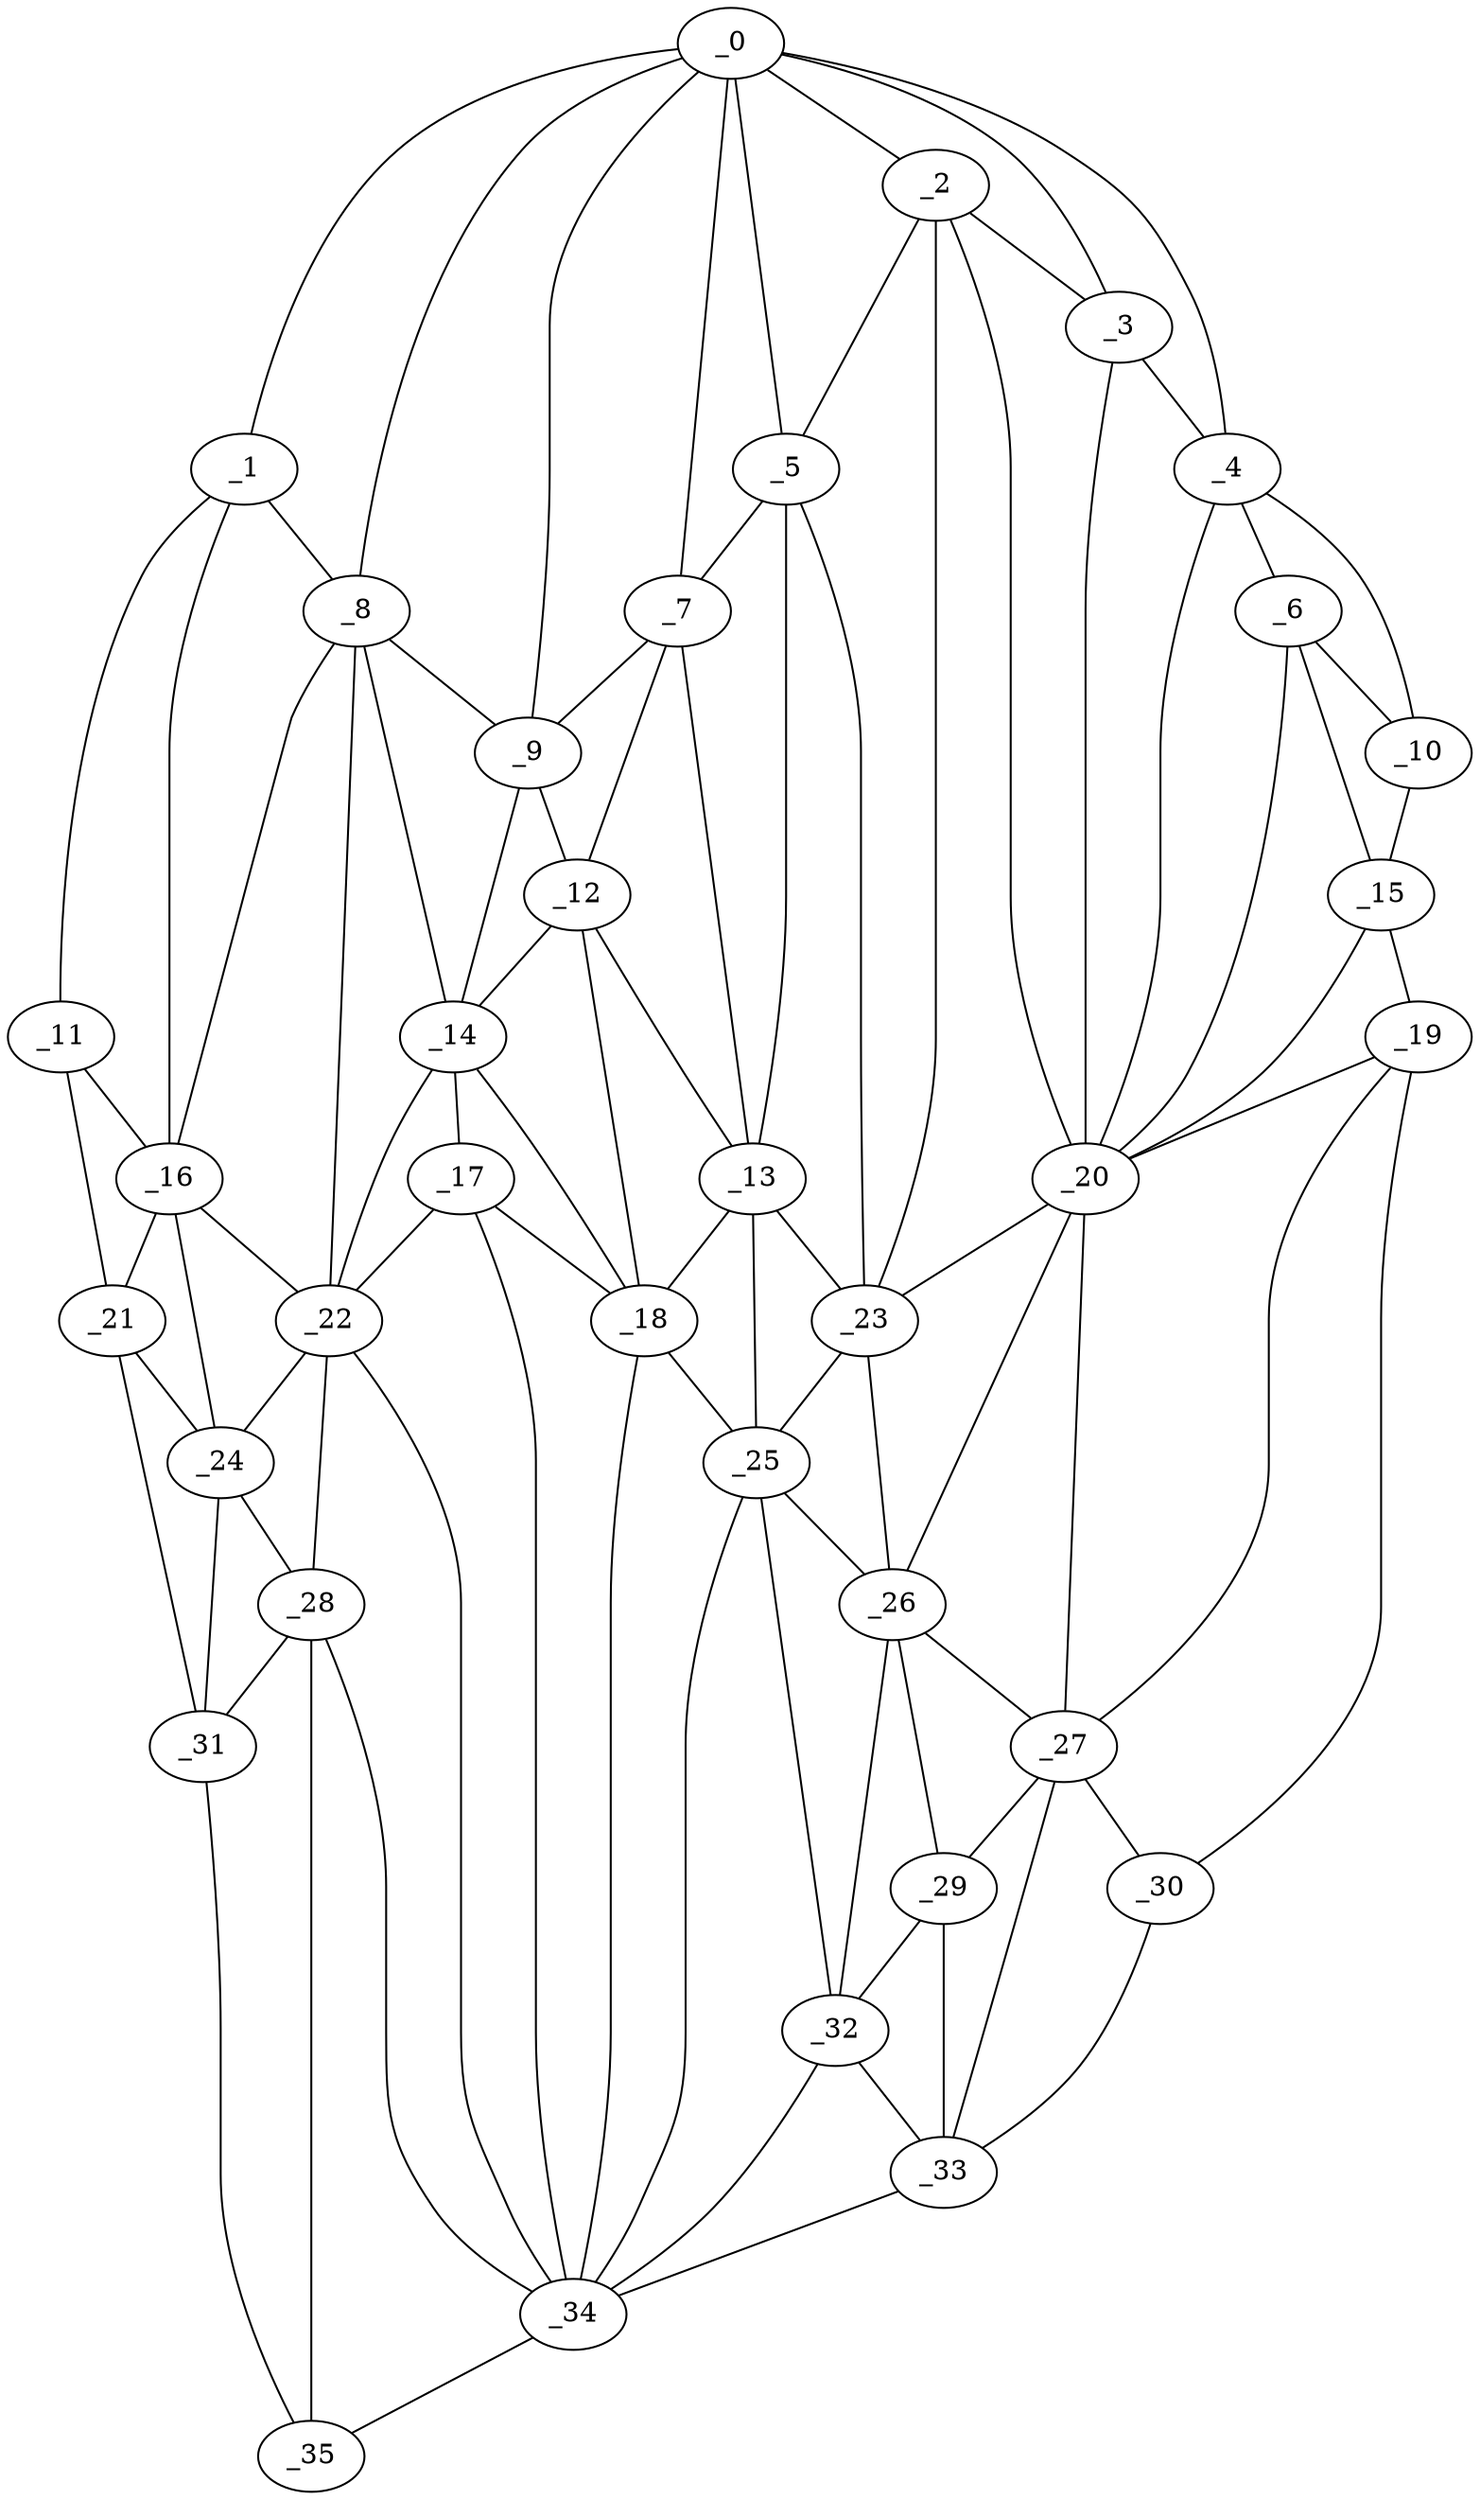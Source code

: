 graph "obj62__120.gxl" {
	_0	 [x=38,
		y=59];
	_1	 [x=39,
		y=8];
	_0 -- _1	 [valence=1];
	_2	 [x=39,
		y=87];
	_0 -- _2	 [valence=2];
	_3	 [x=39,
		y=94];
	_0 -- _3	 [valence=2];
	_4	 [x=39,
		y=104];
	_0 -- _4	 [valence=1];
	_5	 [x=42,
		y=78];
	_0 -- _5	 [valence=2];
	_7	 [x=44,
		y=72];
	_0 -- _7	 [valence=1];
	_8	 [x=45,
		y=50];
	_0 -- _8	 [valence=2];
	_9	 [x=45,
		y=60];
	_0 -- _9	 [valence=2];
	_1 -- _8	 [valence=1];
	_11	 [x=48,
		y=3];
	_1 -- _11	 [valence=1];
	_16	 [x=58,
		y=12];
	_1 -- _16	 [valence=2];
	_2 -- _3	 [valence=1];
	_2 -- _5	 [valence=1];
	_20	 [x=64,
		y=105];
	_2 -- _20	 [valence=1];
	_23	 [x=72,
		y=94];
	_2 -- _23	 [valence=2];
	_3 -- _4	 [valence=1];
	_3 -- _20	 [valence=2];
	_6	 [x=42,
		y=109];
	_4 -- _6	 [valence=2];
	_10	 [x=47,
		y=124];
	_4 -- _10	 [valence=1];
	_4 -- _20	 [valence=2];
	_5 -- _7	 [valence=2];
	_13	 [x=53,
		y=69];
	_5 -- _13	 [valence=2];
	_5 -- _23	 [valence=2];
	_6 -- _10	 [valence=2];
	_15	 [x=54,
		y=124];
	_6 -- _15	 [valence=2];
	_6 -- _20	 [valence=2];
	_7 -- _9	 [valence=2];
	_12	 [x=52,
		y=62];
	_7 -- _12	 [valence=2];
	_7 -- _13	 [valence=2];
	_8 -- _9	 [valence=2];
	_14	 [x=54,
		y=53];
	_8 -- _14	 [valence=2];
	_8 -- _16	 [valence=1];
	_22	 [x=71,
		y=37];
	_8 -- _22	 [valence=2];
	_9 -- _12	 [valence=2];
	_9 -- _14	 [valence=1];
	_10 -- _15	 [valence=1];
	_11 -- _16	 [valence=1];
	_21	 [x=69,
		y=6];
	_11 -- _21	 [valence=1];
	_12 -- _13	 [valence=2];
	_12 -- _14	 [valence=1];
	_18	 [x=59,
		y=61];
	_12 -- _18	 [valence=2];
	_13 -- _18	 [valence=1];
	_13 -- _23	 [valence=2];
	_25	 [x=79,
		y=89];
	_13 -- _25	 [valence=1];
	_17	 [x=59,
		y=53];
	_14 -- _17	 [valence=2];
	_14 -- _18	 [valence=2];
	_14 -- _22	 [valence=2];
	_19	 [x=63,
		y=124];
	_15 -- _19	 [valence=1];
	_15 -- _20	 [valence=2];
	_16 -- _21	 [valence=2];
	_16 -- _22	 [valence=2];
	_24	 [x=73,
		y=30];
	_16 -- _24	 [valence=2];
	_17 -- _18	 [valence=1];
	_17 -- _22	 [valence=2];
	_34	 [x=97,
		y=61];
	_17 -- _34	 [valence=1];
	_18 -- _25	 [valence=2];
	_18 -- _34	 [valence=2];
	_19 -- _20	 [valence=2];
	_27	 [x=83,
		y=113];
	_19 -- _27	 [valence=2];
	_30	 [x=86,
		y=121];
	_19 -- _30	 [valence=1];
	_20 -- _23	 [valence=1];
	_26	 [x=81,
		y=96];
	_20 -- _26	 [valence=1];
	_20 -- _27	 [valence=2];
	_21 -- _24	 [valence=1];
	_31	 [x=93,
		y=15];
	_21 -- _31	 [valence=1];
	_22 -- _24	 [valence=1];
	_28	 [x=85,
		y=33];
	_22 -- _28	 [valence=2];
	_22 -- _34	 [valence=2];
	_23 -- _25	 [valence=2];
	_23 -- _26	 [valence=1];
	_24 -- _28	 [valence=1];
	_24 -- _31	 [valence=2];
	_25 -- _26	 [valence=2];
	_32	 [x=95,
		y=93];
	_25 -- _32	 [valence=2];
	_25 -- _34	 [valence=1];
	_26 -- _27	 [valence=2];
	_29	 [x=86,
		y=103];
	_26 -- _29	 [valence=1];
	_26 -- _32	 [valence=1];
	_27 -- _29	 [valence=2];
	_27 -- _30	 [valence=2];
	_33	 [x=95,
		y=101];
	_27 -- _33	 [valence=2];
	_28 -- _31	 [valence=2];
	_28 -- _34	 [valence=1];
	_35	 [x=98,
		y=23];
	_28 -- _35	 [valence=1];
	_29 -- _32	 [valence=1];
	_29 -- _33	 [valence=2];
	_30 -- _33	 [valence=1];
	_31 -- _35	 [valence=1];
	_32 -- _33	 [valence=2];
	_32 -- _34	 [valence=1];
	_33 -- _34	 [valence=1];
	_34 -- _35	 [valence=1];
}
